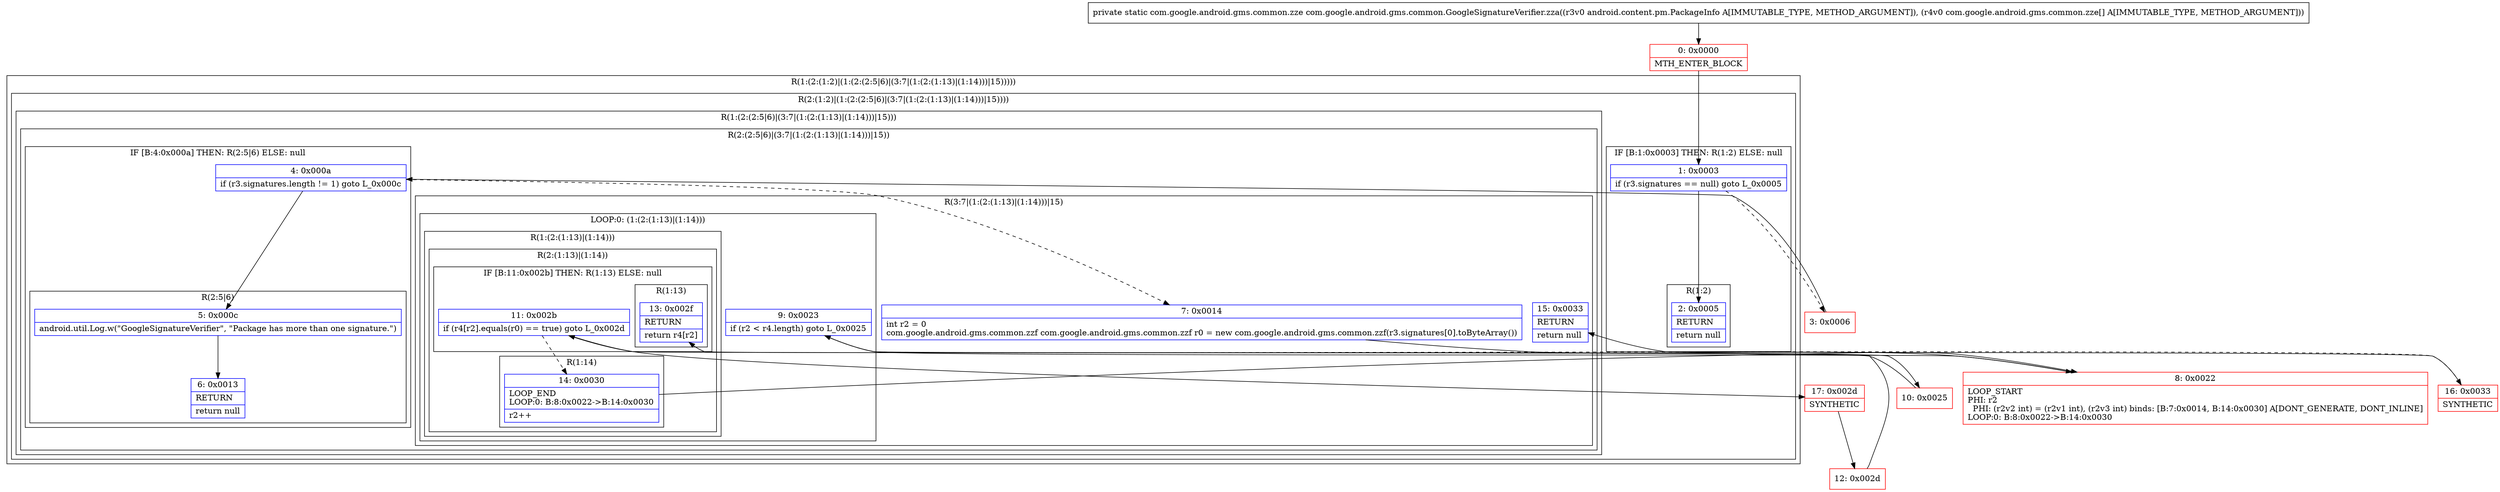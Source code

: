 digraph "CFG forcom.google.android.gms.common.GoogleSignatureVerifier.zza(Landroid\/content\/pm\/PackageInfo;[Lcom\/google\/android\/gms\/common\/zze;)Lcom\/google\/android\/gms\/common\/zze;" {
subgraph cluster_Region_1244920221 {
label = "R(1:(2:(1:2)|(1:(2:(2:5|6)|(3:7|(1:(2:(1:13)|(1:14)))|15)))))";
node [shape=record,color=blue];
subgraph cluster_Region_1902432773 {
label = "R(2:(1:2)|(1:(2:(2:5|6)|(3:7|(1:(2:(1:13)|(1:14)))|15))))";
node [shape=record,color=blue];
subgraph cluster_IfRegion_701066724 {
label = "IF [B:1:0x0003] THEN: R(1:2) ELSE: null";
node [shape=record,color=blue];
Node_1 [shape=record,label="{1\:\ 0x0003|if (r3.signatures == null) goto L_0x0005\l}"];
subgraph cluster_Region_1781965721 {
label = "R(1:2)";
node [shape=record,color=blue];
Node_2 [shape=record,label="{2\:\ 0x0005|RETURN\l|return null\l}"];
}
}
subgraph cluster_Region_1058816083 {
label = "R(1:(2:(2:5|6)|(3:7|(1:(2:(1:13)|(1:14)))|15)))";
node [shape=record,color=blue];
subgraph cluster_Region_1748982095 {
label = "R(2:(2:5|6)|(3:7|(1:(2:(1:13)|(1:14)))|15))";
node [shape=record,color=blue];
subgraph cluster_IfRegion_184270817 {
label = "IF [B:4:0x000a] THEN: R(2:5|6) ELSE: null";
node [shape=record,color=blue];
Node_4 [shape=record,label="{4\:\ 0x000a|if (r3.signatures.length != 1) goto L_0x000c\l}"];
subgraph cluster_Region_1427046220 {
label = "R(2:5|6)";
node [shape=record,color=blue];
Node_5 [shape=record,label="{5\:\ 0x000c|android.util.Log.w(\"GoogleSignatureVerifier\", \"Package has more than one signature.\")\l}"];
Node_6 [shape=record,label="{6\:\ 0x0013|RETURN\l|return null\l}"];
}
}
subgraph cluster_Region_1760810693 {
label = "R(3:7|(1:(2:(1:13)|(1:14)))|15)";
node [shape=record,color=blue];
Node_7 [shape=record,label="{7\:\ 0x0014|int r2 = 0\lcom.google.android.gms.common.zzf com.google.android.gms.common.zzf r0 = new com.google.android.gms.common.zzf(r3.signatures[0].toByteArray())\l}"];
subgraph cluster_LoopRegion_1044175593 {
label = "LOOP:0: (1:(2:(1:13)|(1:14)))";
node [shape=record,color=blue];
Node_9 [shape=record,label="{9\:\ 0x0023|if (r2 \< r4.length) goto L_0x0025\l}"];
subgraph cluster_Region_139273062 {
label = "R(1:(2:(1:13)|(1:14)))";
node [shape=record,color=blue];
subgraph cluster_Region_439019009 {
label = "R(2:(1:13)|(1:14))";
node [shape=record,color=blue];
subgraph cluster_IfRegion_1892414406 {
label = "IF [B:11:0x002b] THEN: R(1:13) ELSE: null";
node [shape=record,color=blue];
Node_11 [shape=record,label="{11\:\ 0x002b|if (r4[r2].equals(r0) == true) goto L_0x002d\l}"];
subgraph cluster_Region_1290161982 {
label = "R(1:13)";
node [shape=record,color=blue];
Node_13 [shape=record,label="{13\:\ 0x002f|RETURN\l|return r4[r2]\l}"];
}
}
subgraph cluster_Region_987099999 {
label = "R(1:14)";
node [shape=record,color=blue];
Node_14 [shape=record,label="{14\:\ 0x0030|LOOP_END\lLOOP:0: B:8:0x0022\-\>B:14:0x0030\l|r2++\l}"];
}
}
}
}
Node_15 [shape=record,label="{15\:\ 0x0033|RETURN\l|return null\l}"];
}
}
}
}
}
Node_0 [shape=record,color=red,label="{0\:\ 0x0000|MTH_ENTER_BLOCK\l}"];
Node_3 [shape=record,color=red,label="{3\:\ 0x0006}"];
Node_8 [shape=record,color=red,label="{8\:\ 0x0022|LOOP_START\lPHI: r2 \l  PHI: (r2v2 int) = (r2v1 int), (r2v3 int) binds: [B:7:0x0014, B:14:0x0030] A[DONT_GENERATE, DONT_INLINE]\lLOOP:0: B:8:0x0022\-\>B:14:0x0030\l}"];
Node_10 [shape=record,color=red,label="{10\:\ 0x0025}"];
Node_12 [shape=record,color=red,label="{12\:\ 0x002d}"];
Node_16 [shape=record,color=red,label="{16\:\ 0x0033|SYNTHETIC\l}"];
Node_17 [shape=record,color=red,label="{17\:\ 0x002d|SYNTHETIC\l}"];
MethodNode[shape=record,label="{private static com.google.android.gms.common.zze com.google.android.gms.common.GoogleSignatureVerifier.zza((r3v0 android.content.pm.PackageInfo A[IMMUTABLE_TYPE, METHOD_ARGUMENT]), (r4v0 com.google.android.gms.common.zze[] A[IMMUTABLE_TYPE, METHOD_ARGUMENT])) }"];
MethodNode -> Node_0;
Node_1 -> Node_2;
Node_1 -> Node_3[style=dashed];
Node_4 -> Node_5;
Node_4 -> Node_7[style=dashed];
Node_5 -> Node_6;
Node_7 -> Node_8;
Node_9 -> Node_10;
Node_9 -> Node_16[style=dashed];
Node_11 -> Node_14[style=dashed];
Node_11 -> Node_17;
Node_14 -> Node_8;
Node_0 -> Node_1;
Node_3 -> Node_4;
Node_8 -> Node_9;
Node_10 -> Node_11;
Node_12 -> Node_13;
Node_16 -> Node_15;
Node_17 -> Node_12;
}

